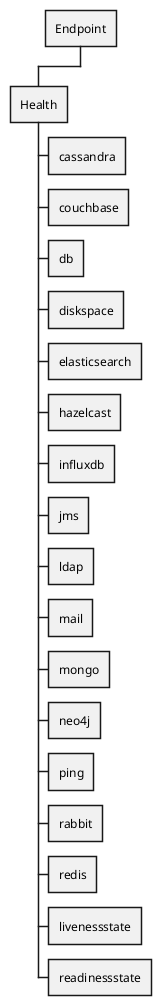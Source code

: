 @startwbs Spring Boot Actuator Health Endpoint components
* Endpoint
** Health
*** cassandra
*** couchbase
*** db
*** diskspace
*** elasticsearch
*** hazelcast
*** influxdb
*** jms
*** ldap
*** mail
*** mongo
*** neo4j
*** ping
*** rabbit
*** redis
*** livenessstate
*** readinessstate
@endwbs